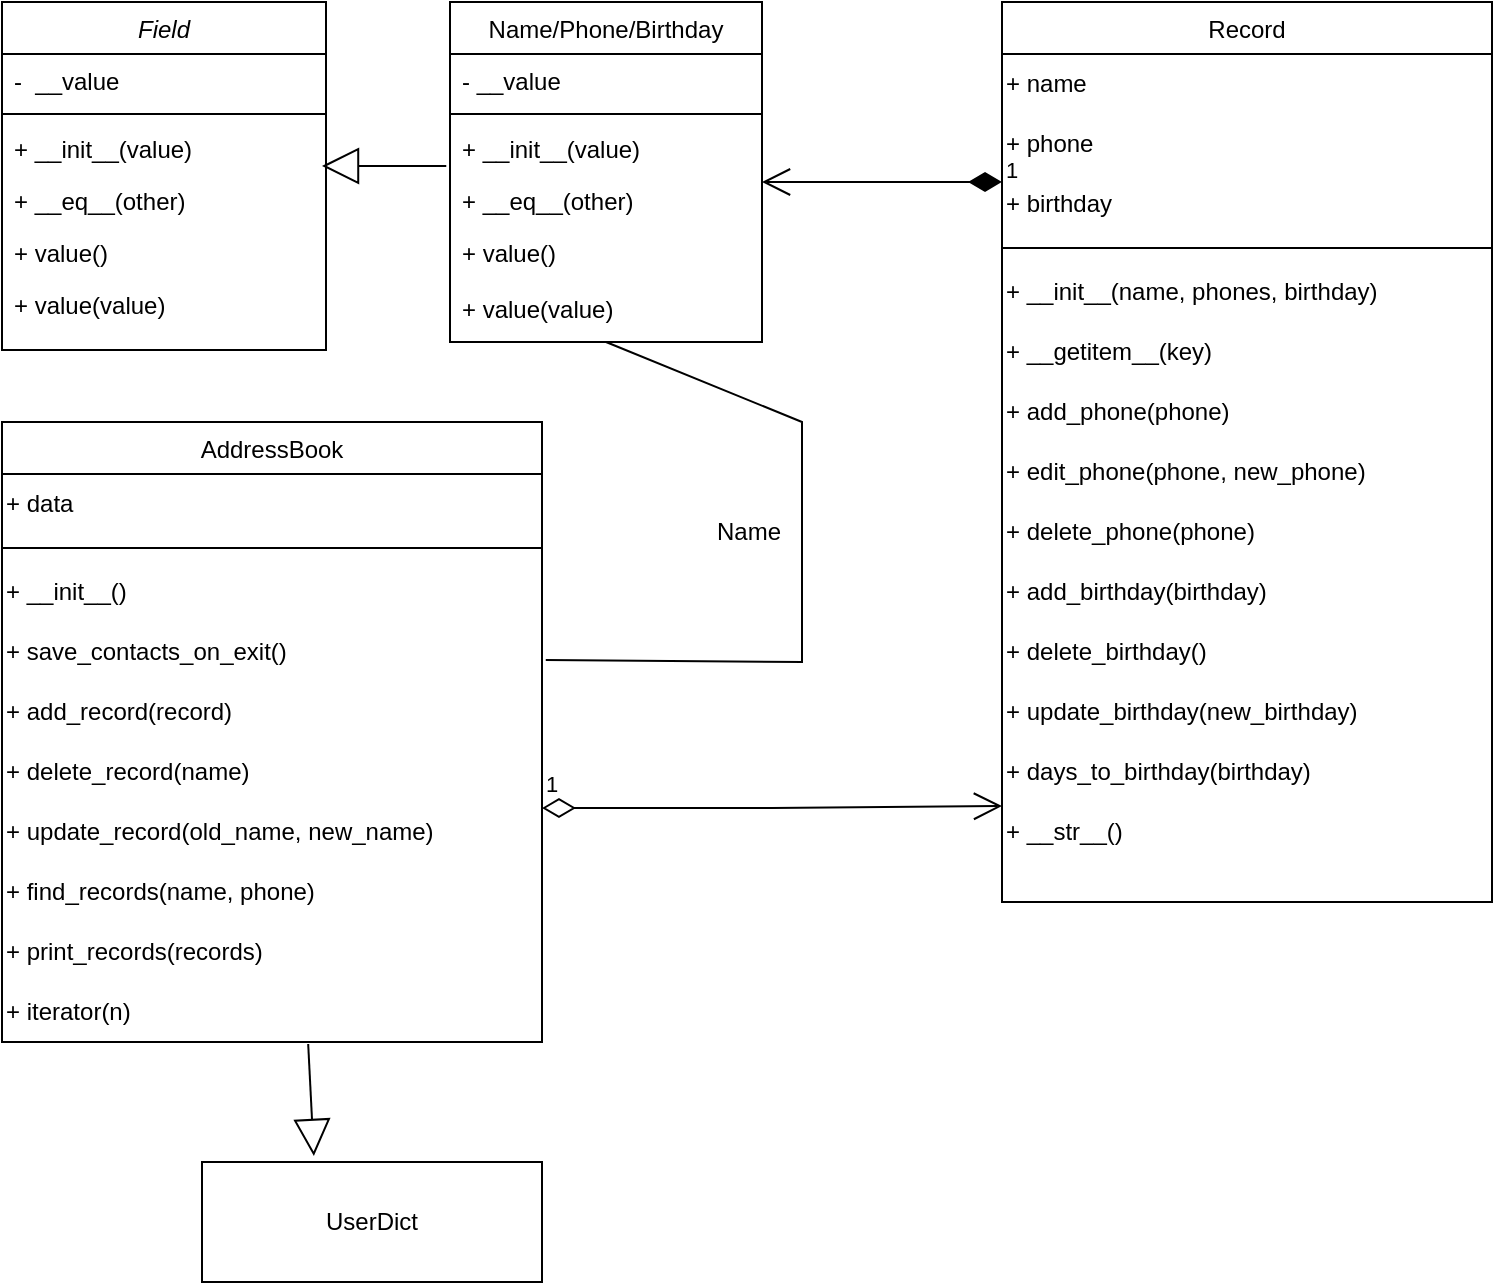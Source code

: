 <mxfile version="22.1.5" type="device">
  <diagram id="C5RBs43oDa-KdzZeNtuy" name="Page-1">
    <mxGraphModel dx="794" dy="1871" grid="1" gridSize="10" guides="1" tooltips="1" connect="1" arrows="1" fold="1" page="1" pageScale="1" pageWidth="827" pageHeight="1169" math="0" shadow="0">
      <root>
        <mxCell id="WIyWlLk6GJQsqaUBKTNV-0" />
        <mxCell id="WIyWlLk6GJQsqaUBKTNV-1" parent="WIyWlLk6GJQsqaUBKTNV-0" />
        <mxCell id="zkfFHV4jXpPFQw0GAbJ--13" value="Record" style="swimlane;fontStyle=0;align=center;verticalAlign=top;childLayout=stackLayout;horizontal=1;startSize=26;horizontalStack=0;resizeParent=1;resizeLast=0;collapsible=1;marginBottom=0;rounded=0;shadow=0;strokeWidth=1;" parent="WIyWlLk6GJQsqaUBKTNV-1" vertex="1">
          <mxGeometry x="530" y="-80" width="245" height="450" as="geometry">
            <mxRectangle x="340" y="380" width="170" height="26" as="alternateBounds" />
          </mxGeometry>
        </mxCell>
        <mxCell id="BaIMLy6WgMAIjUP4sOJy-68" value="&lt;div align=&quot;left&quot;&gt;+ name&lt;/div&gt;" style="text;html=1;align=left;verticalAlign=middle;resizable=0;points=[];autosize=1;strokeColor=none;fillColor=none;" vertex="1" parent="zkfFHV4jXpPFQw0GAbJ--13">
          <mxGeometry y="26" width="245" height="30" as="geometry" />
        </mxCell>
        <mxCell id="BaIMLy6WgMAIjUP4sOJy-69" value="+ phone" style="text;html=1;align=left;verticalAlign=middle;resizable=0;points=[];autosize=1;strokeColor=none;fillColor=none;" vertex="1" parent="zkfFHV4jXpPFQw0GAbJ--13">
          <mxGeometry y="56" width="245" height="30" as="geometry" />
        </mxCell>
        <mxCell id="BaIMLy6WgMAIjUP4sOJy-72" value="+ birthday" style="text;html=1;align=left;verticalAlign=middle;resizable=0;points=[];autosize=1;strokeColor=none;fillColor=none;" vertex="1" parent="zkfFHV4jXpPFQw0GAbJ--13">
          <mxGeometry y="86" width="245" height="30" as="geometry" />
        </mxCell>
        <mxCell id="zkfFHV4jXpPFQw0GAbJ--15" value="" style="line;html=1;strokeWidth=1;align=left;verticalAlign=middle;spacingTop=-1;spacingLeft=3;spacingRight=3;rotatable=0;labelPosition=right;points=[];portConstraint=eastwest;" parent="zkfFHV4jXpPFQw0GAbJ--13" vertex="1">
          <mxGeometry y="116" width="245" height="14" as="geometry" />
        </mxCell>
        <mxCell id="BaIMLy6WgMAIjUP4sOJy-74" value="&lt;div align=&quot;left&quot;&gt;+ __init__(name, phones, birthday)&lt;br&gt;&lt;/div&gt;" style="text;html=1;align=left;verticalAlign=middle;resizable=0;points=[];autosize=1;strokeColor=none;fillColor=none;" vertex="1" parent="zkfFHV4jXpPFQw0GAbJ--13">
          <mxGeometry y="130" width="245" height="30" as="geometry" />
        </mxCell>
        <mxCell id="BaIMLy6WgMAIjUP4sOJy-75" value="&lt;div align=&quot;left&quot;&gt;+ __getitem__(key)&lt;br&gt;&lt;/div&gt;" style="text;html=1;align=left;verticalAlign=middle;resizable=0;points=[];autosize=1;strokeColor=none;fillColor=none;" vertex="1" parent="zkfFHV4jXpPFQw0GAbJ--13">
          <mxGeometry y="160" width="245" height="30" as="geometry" />
        </mxCell>
        <mxCell id="BaIMLy6WgMAIjUP4sOJy-76" value="+ add_phone(phone)" style="text;html=1;align=left;verticalAlign=middle;resizable=0;points=[];autosize=1;strokeColor=none;fillColor=none;" vertex="1" parent="zkfFHV4jXpPFQw0GAbJ--13">
          <mxGeometry y="190" width="245" height="30" as="geometry" />
        </mxCell>
        <mxCell id="BaIMLy6WgMAIjUP4sOJy-77" value="+ edit_phone(phone, new_phone)" style="text;html=1;align=left;verticalAlign=middle;resizable=0;points=[];autosize=1;strokeColor=none;fillColor=none;" vertex="1" parent="zkfFHV4jXpPFQw0GAbJ--13">
          <mxGeometry y="220" width="245" height="30" as="geometry" />
        </mxCell>
        <mxCell id="BaIMLy6WgMAIjUP4sOJy-78" value="+ delete_phone(phone)" style="text;html=1;align=left;verticalAlign=middle;resizable=0;points=[];autosize=1;strokeColor=none;fillColor=none;" vertex="1" parent="zkfFHV4jXpPFQw0GAbJ--13">
          <mxGeometry y="250" width="245" height="30" as="geometry" />
        </mxCell>
        <mxCell id="BaIMLy6WgMAIjUP4sOJy-79" value="+ add_birthday(birthday)" style="text;html=1;align=left;verticalAlign=middle;resizable=0;points=[];autosize=1;strokeColor=none;fillColor=none;" vertex="1" parent="zkfFHV4jXpPFQw0GAbJ--13">
          <mxGeometry y="280" width="245" height="30" as="geometry" />
        </mxCell>
        <mxCell id="BaIMLy6WgMAIjUP4sOJy-80" value="+ delete_birthday()" style="text;html=1;align=left;verticalAlign=middle;resizable=0;points=[];autosize=1;strokeColor=none;fillColor=none;" vertex="1" parent="zkfFHV4jXpPFQw0GAbJ--13">
          <mxGeometry y="310" width="245" height="30" as="geometry" />
        </mxCell>
        <mxCell id="BaIMLy6WgMAIjUP4sOJy-81" value="+ update_birthday(new_birthday)" style="text;html=1;align=left;verticalAlign=middle;resizable=0;points=[];autosize=1;strokeColor=none;fillColor=none;" vertex="1" parent="zkfFHV4jXpPFQw0GAbJ--13">
          <mxGeometry y="340" width="245" height="30" as="geometry" />
        </mxCell>
        <mxCell id="BaIMLy6WgMAIjUP4sOJy-82" value="+ days_to_birthday(birthday)" style="text;html=1;align=left;verticalAlign=middle;resizable=0;points=[];autosize=1;strokeColor=none;fillColor=none;" vertex="1" parent="zkfFHV4jXpPFQw0GAbJ--13">
          <mxGeometry y="370" width="245" height="30" as="geometry" />
        </mxCell>
        <mxCell id="BaIMLy6WgMAIjUP4sOJy-83" value="+ __str__()" style="text;html=1;align=left;verticalAlign=middle;resizable=0;points=[];autosize=1;strokeColor=none;fillColor=none;" vertex="1" parent="zkfFHV4jXpPFQw0GAbJ--13">
          <mxGeometry y="400" width="245" height="30" as="geometry" />
        </mxCell>
        <mxCell id="zkfFHV4jXpPFQw0GAbJ--17" value="Field&#xa;" style="swimlane;fontStyle=2;align=center;verticalAlign=top;childLayout=stackLayout;horizontal=1;startSize=26;horizontalStack=0;resizeParent=1;resizeLast=0;collapsible=1;marginBottom=0;rounded=0;shadow=0;strokeWidth=1;" parent="WIyWlLk6GJQsqaUBKTNV-1" vertex="1">
          <mxGeometry x="30" y="-80" width="162" height="174" as="geometry">
            <mxRectangle x="550" y="140" width="160" height="26" as="alternateBounds" />
          </mxGeometry>
        </mxCell>
        <mxCell id="zkfFHV4jXpPFQw0GAbJ--18" value="-  __value" style="text;align=left;verticalAlign=top;spacingLeft=4;spacingRight=4;overflow=hidden;rotatable=0;points=[[0,0.5],[1,0.5]];portConstraint=eastwest;" parent="zkfFHV4jXpPFQw0GAbJ--17" vertex="1">
          <mxGeometry y="26" width="162" height="26" as="geometry" />
        </mxCell>
        <mxCell id="zkfFHV4jXpPFQw0GAbJ--23" value="" style="line;html=1;strokeWidth=1;align=left;verticalAlign=middle;spacingTop=-1;spacingLeft=3;spacingRight=3;rotatable=0;labelPosition=right;points=[];portConstraint=eastwest;" parent="zkfFHV4jXpPFQw0GAbJ--17" vertex="1">
          <mxGeometry y="52" width="162" height="8" as="geometry" />
        </mxCell>
        <mxCell id="zkfFHV4jXpPFQw0GAbJ--24" value="+ __init__(value)" style="text;align=left;verticalAlign=top;spacingLeft=4;spacingRight=4;overflow=hidden;rotatable=0;points=[[0,0.5],[1,0.5]];portConstraint=eastwest;" parent="zkfFHV4jXpPFQw0GAbJ--17" vertex="1">
          <mxGeometry y="60" width="162" height="26" as="geometry" />
        </mxCell>
        <mxCell id="zkfFHV4jXpPFQw0GAbJ--25" value="+ __eq__(other)" style="text;align=left;verticalAlign=top;spacingLeft=4;spacingRight=4;overflow=hidden;rotatable=0;points=[[0,0.5],[1,0.5]];portConstraint=eastwest;" parent="zkfFHV4jXpPFQw0GAbJ--17" vertex="1">
          <mxGeometry y="86" width="162" height="26" as="geometry" />
        </mxCell>
        <mxCell id="BaIMLy6WgMAIjUP4sOJy-2" value="+ value()" style="text;align=left;verticalAlign=top;spacingLeft=4;spacingRight=4;overflow=hidden;rotatable=0;points=[[0,0.5],[1,0.5]];portConstraint=eastwest;" vertex="1" parent="zkfFHV4jXpPFQw0GAbJ--17">
          <mxGeometry y="112" width="162" height="26" as="geometry" />
        </mxCell>
        <mxCell id="BaIMLy6WgMAIjUP4sOJy-1" value="+ value(value)" style="text;align=left;verticalAlign=top;spacingLeft=4;spacingRight=4;overflow=hidden;rotatable=0;points=[[0,0.5],[1,0.5]];portConstraint=eastwest;" vertex="1" parent="zkfFHV4jXpPFQw0GAbJ--17">
          <mxGeometry y="138" width="162" height="36" as="geometry" />
        </mxCell>
        <mxCell id="zkfFHV4jXpPFQw0GAbJ--0" value="Name/Phone/Birthday" style="swimlane;fontStyle=0;align=center;verticalAlign=top;childLayout=stackLayout;horizontal=1;startSize=26;horizontalStack=0;resizeParent=1;resizeLast=0;collapsible=1;marginBottom=0;rounded=0;shadow=0;strokeWidth=1;" parent="WIyWlLk6GJQsqaUBKTNV-1" vertex="1">
          <mxGeometry x="254" y="-80" width="156" height="170" as="geometry">
            <mxRectangle x="230" y="140" width="160" height="26" as="alternateBounds" />
          </mxGeometry>
        </mxCell>
        <mxCell id="zkfFHV4jXpPFQw0GAbJ--1" value="- __value" style="text;align=left;verticalAlign=top;spacingLeft=4;spacingRight=4;overflow=hidden;rotatable=0;points=[[0,0.5],[1,0.5]];portConstraint=eastwest;" parent="zkfFHV4jXpPFQw0GAbJ--0" vertex="1">
          <mxGeometry y="26" width="156" height="26" as="geometry" />
        </mxCell>
        <mxCell id="zkfFHV4jXpPFQw0GAbJ--4" value="" style="line;html=1;strokeWidth=1;align=left;verticalAlign=middle;spacingTop=-1;spacingLeft=3;spacingRight=3;rotatable=0;labelPosition=right;points=[];portConstraint=eastwest;" parent="zkfFHV4jXpPFQw0GAbJ--0" vertex="1">
          <mxGeometry y="52" width="156" height="8" as="geometry" />
        </mxCell>
        <mxCell id="zkfFHV4jXpPFQw0GAbJ--5" value="+ __init__(value)" style="text;align=left;verticalAlign=top;spacingLeft=4;spacingRight=4;overflow=hidden;rotatable=0;points=[[0,0.5],[1,0.5]];portConstraint=eastwest;" parent="zkfFHV4jXpPFQw0GAbJ--0" vertex="1">
          <mxGeometry y="60" width="156" height="26" as="geometry" />
        </mxCell>
        <mxCell id="BaIMLy6WgMAIjUP4sOJy-4" value="+ __eq__(other)" style="text;align=left;verticalAlign=top;spacingLeft=4;spacingRight=4;overflow=hidden;rotatable=0;points=[[0,0.5],[1,0.5]];portConstraint=eastwest;" vertex="1" parent="zkfFHV4jXpPFQw0GAbJ--0">
          <mxGeometry y="86" width="156" height="26" as="geometry" />
        </mxCell>
        <mxCell id="BaIMLy6WgMAIjUP4sOJy-5" value="+ value()" style="text;align=left;verticalAlign=top;spacingLeft=4;spacingRight=4;overflow=hidden;rotatable=0;points=[[0,0.5],[1,0.5]];portConstraint=eastwest;" vertex="1" parent="zkfFHV4jXpPFQw0GAbJ--0">
          <mxGeometry y="112" width="156" height="28" as="geometry" />
        </mxCell>
        <mxCell id="BaIMLy6WgMAIjUP4sOJy-6" value="+ value(value)" style="text;align=left;verticalAlign=top;spacingLeft=4;spacingRight=4;overflow=hidden;rotatable=0;points=[[0,0.5],[1,0.5]];portConstraint=eastwest;" vertex="1" parent="zkfFHV4jXpPFQw0GAbJ--0">
          <mxGeometry y="140" width="156" height="30" as="geometry" />
        </mxCell>
        <mxCell id="BaIMLy6WgMAIjUP4sOJy-87" value="AddressBook" style="swimlane;fontStyle=0;align=center;verticalAlign=top;childLayout=stackLayout;horizontal=1;startSize=26;horizontalStack=0;resizeParent=1;resizeLast=0;collapsible=1;marginBottom=0;rounded=0;shadow=0;strokeWidth=1;" vertex="1" parent="WIyWlLk6GJQsqaUBKTNV-1">
          <mxGeometry x="30" y="130" width="270" height="310" as="geometry">
            <mxRectangle x="340" y="380" width="170" height="26" as="alternateBounds" />
          </mxGeometry>
        </mxCell>
        <mxCell id="BaIMLy6WgMAIjUP4sOJy-88" value="&lt;div align=&quot;left&quot;&gt;+ data&lt;br&gt;&lt;/div&gt;" style="text;html=1;align=left;verticalAlign=middle;resizable=0;points=[];autosize=1;strokeColor=none;fillColor=none;" vertex="1" parent="BaIMLy6WgMAIjUP4sOJy-87">
          <mxGeometry y="26" width="270" height="30" as="geometry" />
        </mxCell>
        <mxCell id="BaIMLy6WgMAIjUP4sOJy-91" value="" style="line;html=1;strokeWidth=1;align=left;verticalAlign=middle;spacingTop=-1;spacingLeft=3;spacingRight=3;rotatable=0;labelPosition=right;points=[];portConstraint=eastwest;" vertex="1" parent="BaIMLy6WgMAIjUP4sOJy-87">
          <mxGeometry y="56" width="270" height="14" as="geometry" />
        </mxCell>
        <mxCell id="BaIMLy6WgMAIjUP4sOJy-92" value="&lt;div align=&quot;left&quot;&gt;+ __init__()&lt;br&gt;&lt;/div&gt;" style="text;html=1;align=left;verticalAlign=middle;resizable=0;points=[];autosize=1;strokeColor=none;fillColor=none;" vertex="1" parent="BaIMLy6WgMAIjUP4sOJy-87">
          <mxGeometry y="70" width="270" height="30" as="geometry" />
        </mxCell>
        <mxCell id="BaIMLy6WgMAIjUP4sOJy-94" value="+ save_contacts_on_exit()" style="text;html=1;align=left;verticalAlign=middle;resizable=0;points=[];autosize=1;strokeColor=none;fillColor=none;" vertex="1" parent="BaIMLy6WgMAIjUP4sOJy-87">
          <mxGeometry y="100" width="270" height="30" as="geometry" />
        </mxCell>
        <mxCell id="BaIMLy6WgMAIjUP4sOJy-95" value="+ add_record(record)" style="text;html=1;align=left;verticalAlign=middle;resizable=0;points=[];autosize=1;strokeColor=none;fillColor=none;" vertex="1" parent="BaIMLy6WgMAIjUP4sOJy-87">
          <mxGeometry y="130" width="270" height="30" as="geometry" />
        </mxCell>
        <mxCell id="BaIMLy6WgMAIjUP4sOJy-96" value="+ delete_record(name)" style="text;html=1;align=left;verticalAlign=middle;resizable=0;points=[];autosize=1;strokeColor=none;fillColor=none;" vertex="1" parent="BaIMLy6WgMAIjUP4sOJy-87">
          <mxGeometry y="160" width="270" height="30" as="geometry" />
        </mxCell>
        <mxCell id="BaIMLy6WgMAIjUP4sOJy-97" value="+ update_record(old_name, new_name)" style="text;html=1;align=left;verticalAlign=middle;resizable=0;points=[];autosize=1;strokeColor=none;fillColor=none;" vertex="1" parent="BaIMLy6WgMAIjUP4sOJy-87">
          <mxGeometry y="190" width="270" height="30" as="geometry" />
        </mxCell>
        <mxCell id="BaIMLy6WgMAIjUP4sOJy-98" value="+ find_records(name, phone)" style="text;html=1;align=left;verticalAlign=middle;resizable=0;points=[];autosize=1;strokeColor=none;fillColor=none;" vertex="1" parent="BaIMLy6WgMAIjUP4sOJy-87">
          <mxGeometry y="220" width="270" height="30" as="geometry" />
        </mxCell>
        <mxCell id="BaIMLy6WgMAIjUP4sOJy-99" value="+ print_records(records)" style="text;html=1;align=left;verticalAlign=middle;resizable=0;points=[];autosize=1;strokeColor=none;fillColor=none;" vertex="1" parent="BaIMLy6WgMAIjUP4sOJy-87">
          <mxGeometry y="250" width="270" height="30" as="geometry" />
        </mxCell>
        <mxCell id="BaIMLy6WgMAIjUP4sOJy-100" value="+ iterator(n)" style="text;html=1;align=left;verticalAlign=middle;resizable=0;points=[];autosize=1;strokeColor=none;fillColor=none;" vertex="1" parent="BaIMLy6WgMAIjUP4sOJy-87">
          <mxGeometry y="280" width="270" height="30" as="geometry" />
        </mxCell>
        <mxCell id="BaIMLy6WgMAIjUP4sOJy-104" value="UserDict" style="rounded=0;whiteSpace=wrap;html=1;" vertex="1" parent="WIyWlLk6GJQsqaUBKTNV-1">
          <mxGeometry x="130" y="500" width="170" height="60" as="geometry" />
        </mxCell>
        <mxCell id="BaIMLy6WgMAIjUP4sOJy-106" value="" style="endArrow=none;html=1;rounded=0;exitX=1.007;exitY=0.633;exitDx=0;exitDy=0;exitPerimeter=0;entryX=0.5;entryY=1;entryDx=0;entryDy=0;" edge="1" parent="WIyWlLk6GJQsqaUBKTNV-1" source="BaIMLy6WgMAIjUP4sOJy-94" target="zkfFHV4jXpPFQw0GAbJ--0">
          <mxGeometry width="50" height="50" relative="1" as="geometry">
            <mxPoint x="400" y="150" as="sourcePoint" />
            <mxPoint x="410" y="150" as="targetPoint" />
            <Array as="points">
              <mxPoint x="430" y="250" />
              <mxPoint x="430" y="130" />
            </Array>
          </mxGeometry>
        </mxCell>
        <mxCell id="BaIMLy6WgMAIjUP4sOJy-107" value="" style="endArrow=block;endSize=16;endFill=0;html=1;rounded=0;exitX=-0.012;exitY=-0.154;exitDx=0;exitDy=0;exitPerimeter=0;" edge="1" parent="WIyWlLk6GJQsqaUBKTNV-1" source="BaIMLy6WgMAIjUP4sOJy-4">
          <mxGeometry width="160" relative="1" as="geometry">
            <mxPoint x="292" y="80" as="sourcePoint" />
            <mxPoint x="190" y="2" as="targetPoint" />
            <Array as="points" />
          </mxGeometry>
        </mxCell>
        <mxCell id="BaIMLy6WgMAIjUP4sOJy-110" value="1" style="endArrow=open;html=1;endSize=12;startArrow=diamondThin;startSize=14;startFill=0;edgeStyle=orthogonalEdgeStyle;align=left;verticalAlign=bottom;rounded=0;exitX=1;exitY=0.1;exitDx=0;exitDy=0;exitPerimeter=0;" edge="1" parent="WIyWlLk6GJQsqaUBKTNV-1" source="BaIMLy6WgMAIjUP4sOJy-97">
          <mxGeometry x="-1" y="3" relative="1" as="geometry">
            <mxPoint x="300" y="320" as="sourcePoint" />
            <mxPoint x="530" y="322" as="targetPoint" />
          </mxGeometry>
        </mxCell>
        <mxCell id="BaIMLy6WgMAIjUP4sOJy-111" value="1" style="endArrow=open;html=1;endSize=12;startArrow=diamondThin;startSize=14;startFill=1;edgeStyle=orthogonalEdgeStyle;align=left;verticalAlign=bottom;rounded=0;" edge="1" parent="WIyWlLk6GJQsqaUBKTNV-1">
          <mxGeometry x="-1" y="3" relative="1" as="geometry">
            <mxPoint x="530" y="10" as="sourcePoint" />
            <mxPoint x="410" y="10" as="targetPoint" />
          </mxGeometry>
        </mxCell>
        <mxCell id="BaIMLy6WgMAIjUP4sOJy-112" value="Name" style="text;html=1;align=center;verticalAlign=middle;resizable=0;points=[];autosize=1;strokeColor=none;fillColor=none;" vertex="1" parent="WIyWlLk6GJQsqaUBKTNV-1">
          <mxGeometry x="373" y="170" width="60" height="30" as="geometry" />
        </mxCell>
        <mxCell id="BaIMLy6WgMAIjUP4sOJy-113" value="" style="endArrow=block;endSize=16;endFill=0;html=1;rounded=0;exitX=0.567;exitY=1.033;exitDx=0;exitDy=0;exitPerimeter=0;entryX=0.329;entryY=-0.05;entryDx=0;entryDy=0;entryPerimeter=0;" edge="1" parent="WIyWlLk6GJQsqaUBKTNV-1" source="BaIMLy6WgMAIjUP4sOJy-100" target="BaIMLy6WgMAIjUP4sOJy-104">
          <mxGeometry width="160" relative="1" as="geometry">
            <mxPoint x="232" y="470" as="sourcePoint" />
            <mxPoint x="170" y="470" as="targetPoint" />
            <Array as="points" />
          </mxGeometry>
        </mxCell>
      </root>
    </mxGraphModel>
  </diagram>
</mxfile>
